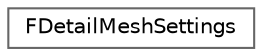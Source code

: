 digraph "Graphical Class Hierarchy"
{
 // INTERACTIVE_SVG=YES
 // LATEX_PDF_SIZE
  bgcolor="transparent";
  edge [fontname=Helvetica,fontsize=10,labelfontname=Helvetica,labelfontsize=10];
  node [fontname=Helvetica,fontsize=10,shape=box,height=0.2,width=0.4];
  rankdir="LR";
  Node0 [id="Node000000",label="FDetailMeshSettings",height=0.2,width=0.4,color="grey40", fillcolor="white", style="filled",URL="$da/d48/structFDetailMeshSettings.html",tooltip="Bake tool property settings structs."];
}

